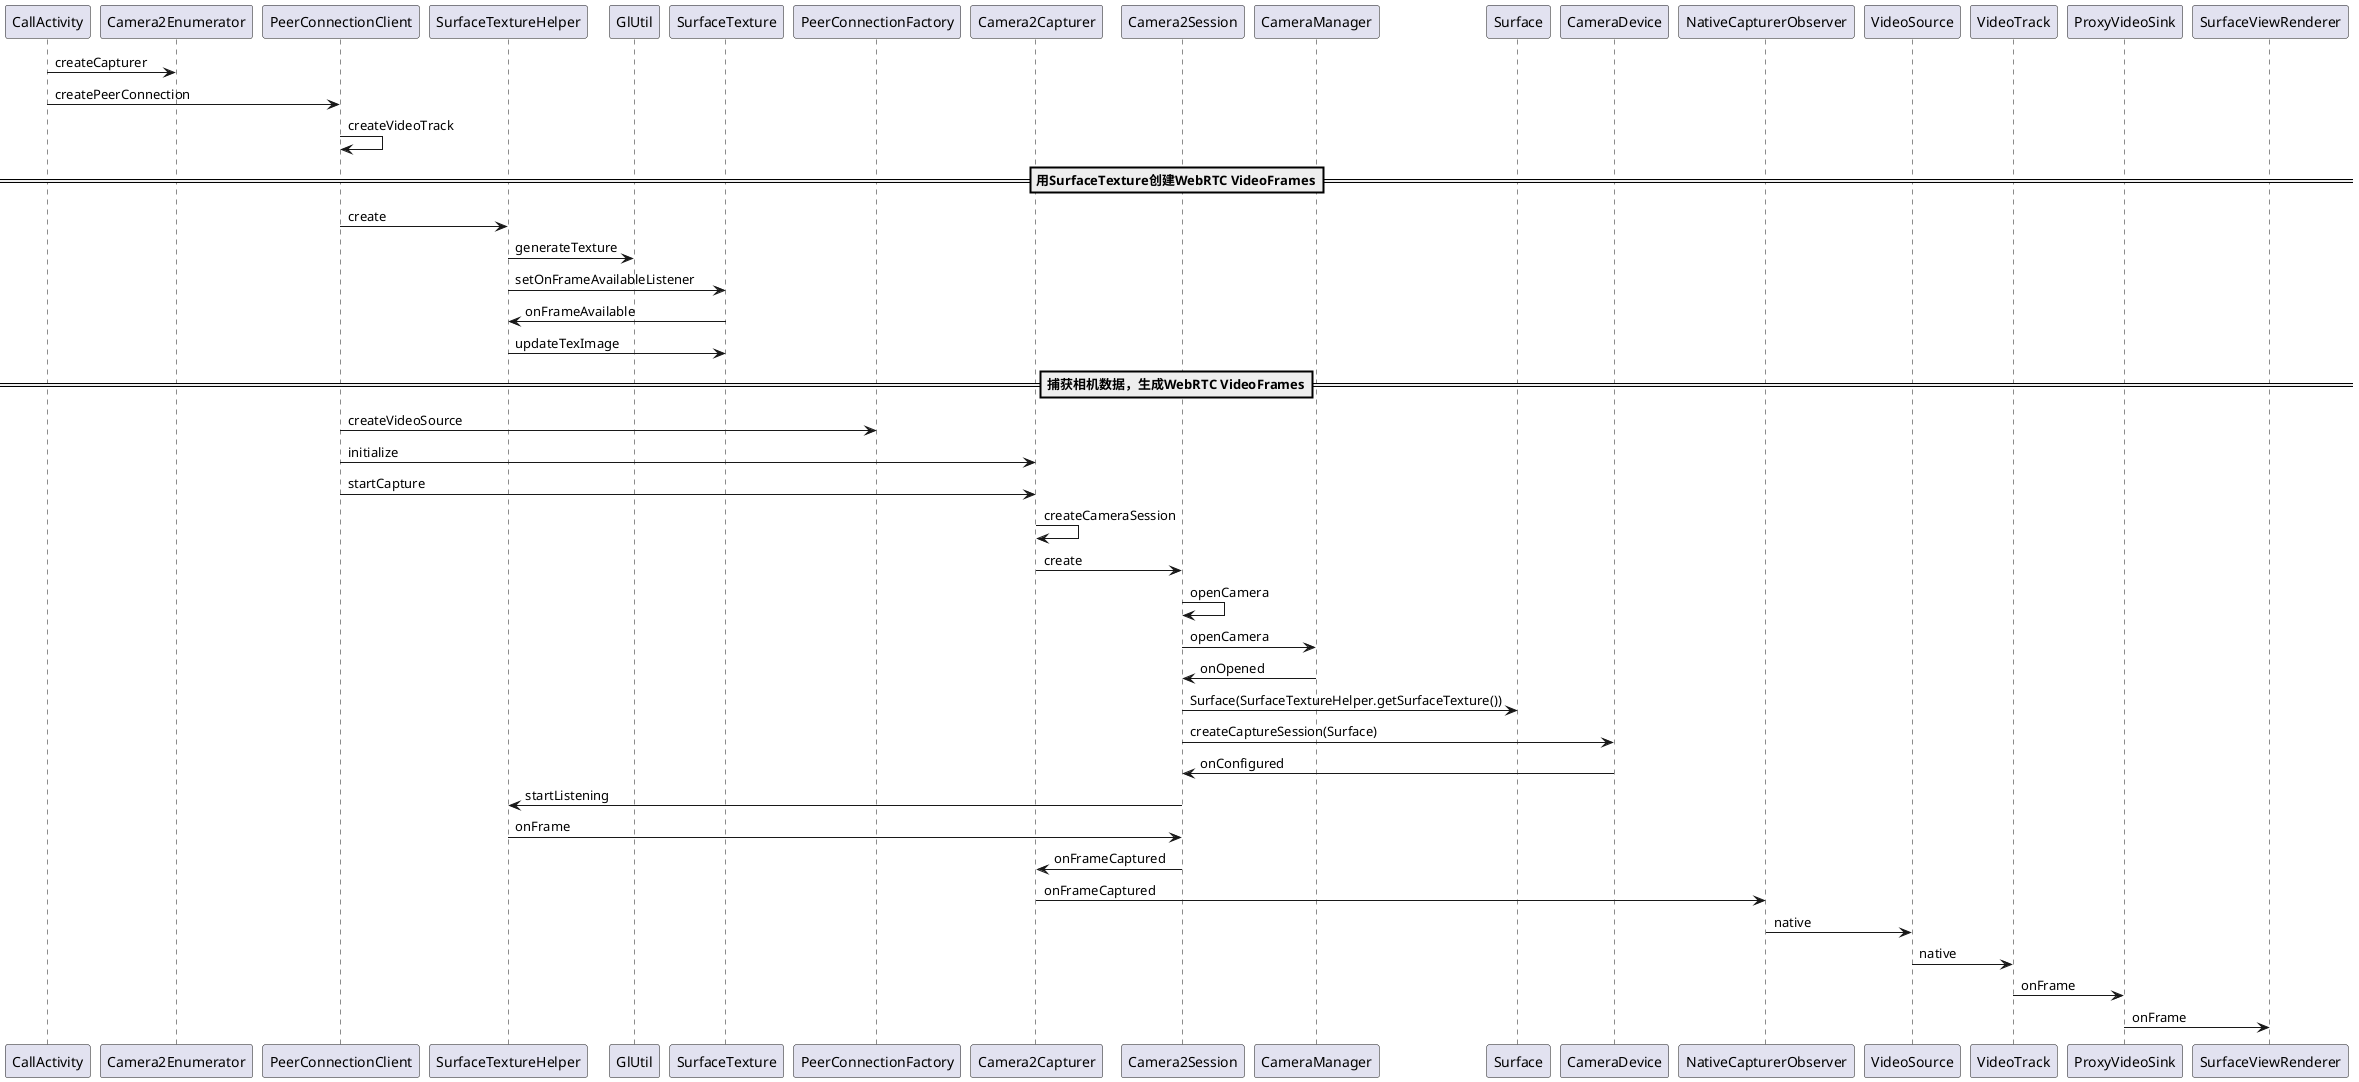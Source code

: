 @startuml CameraCapturer_seq

CallActivity -> Camera2Enumerator : createCapturer
CallActivity -> PeerConnectionClient : createPeerConnection
PeerConnectionClient -> PeerConnectionClient : createVideoTrack

==用SurfaceTexture创建WebRTC VideoFrames==

PeerConnectionClient -> SurfaceTextureHelper : create
SurfaceTextureHelper -> GlUtil : generateTexture
SurfaceTextureHelper -> SurfaceTexture : setOnFrameAvailableListener
SurfaceTexture -> SurfaceTextureHelper : onFrameAvailable
SurfaceTextureHelper -> SurfaceTexture : updateTexImage

==捕获相机数据，生成WebRTC VideoFrames==

PeerConnectionClient -> PeerConnectionFactory : createVideoSource
PeerConnectionClient -> Camera2Capturer : initialize
PeerConnectionClient -> Camera2Capturer : startCapture
Camera2Capturer -> Camera2Capturer : createCameraSession
Camera2Capturer -> Camera2Session : create
Camera2Session -> Camera2Session : openCamera
Camera2Session -> CameraManager : openCamera
CameraManager -> Camera2Session : onOpened
Camera2Session -> Surface : Surface(SurfaceTextureHelper.getSurfaceTexture())
Camera2Session -> CameraDevice : createCaptureSession(Surface)
CameraDevice -> Camera2Session : onConfigured
Camera2Session -> SurfaceTextureHelper : startListening
SurfaceTextureHelper -> Camera2Session : onFrame
Camera2Session -> Camera2Capturer : onFrameCaptured
Camera2Capturer -> NativeCapturerObserver : onFrameCaptured
NativeCapturerObserver -> VideoSource : native
VideoSource -> VideoTrack : native
VideoTrack -> ProxyVideoSink : onFrame
ProxyVideoSink -> SurfaceViewRenderer : onFrame

@enduml